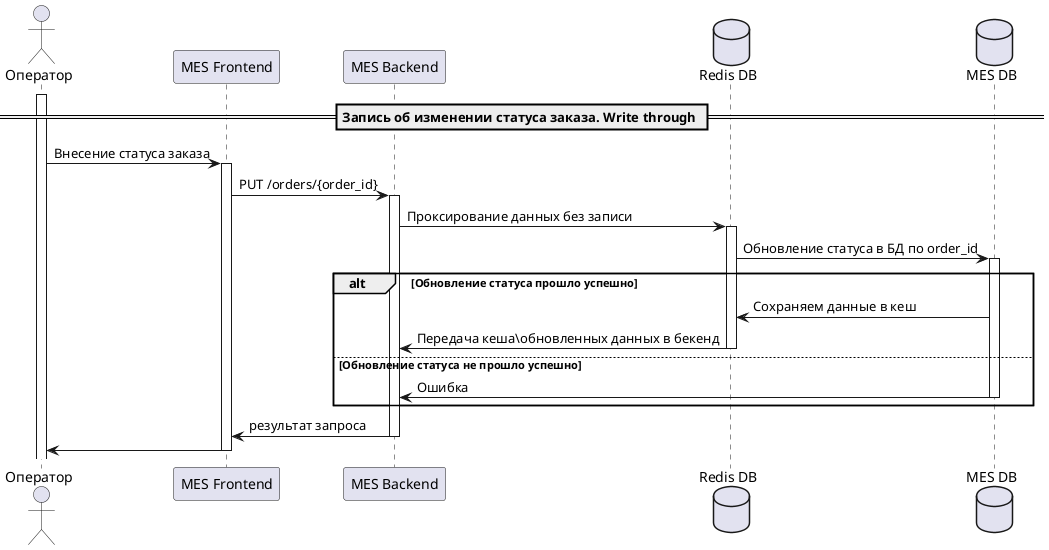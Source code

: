 @startuml

actor "Оператор" as operator
participant "MES Frontend" as mes_front
participant "MES Backend" as mes_back
database "Redis DB" as redis_db
database "MES DB" as mes_db

==Запись об изменении статуса заказа. Write through ==
activate operator
operator -> mes_front++: Внесение статуса заказа
mes_front -> mes_back++: PUT /orders/{order_id}
mes_back -> redis_db++: Проксирование данных без записи
redis_db -> mes_db++: Обновление статуса в БД по order_id 

alt Обновление статуса прошло успешно
    mes_db -> redis_db: Сохраняем данные в кеш
    redis_db -> mes_back--: Передача кеша\обновленных данных в бекенд
else Обновление статуса не прошло успешно
    mes_db -> mes_back--: Ошибка
end

mes_back -> mes_front--: результат запроса
mes_front -> operator--

@enduml